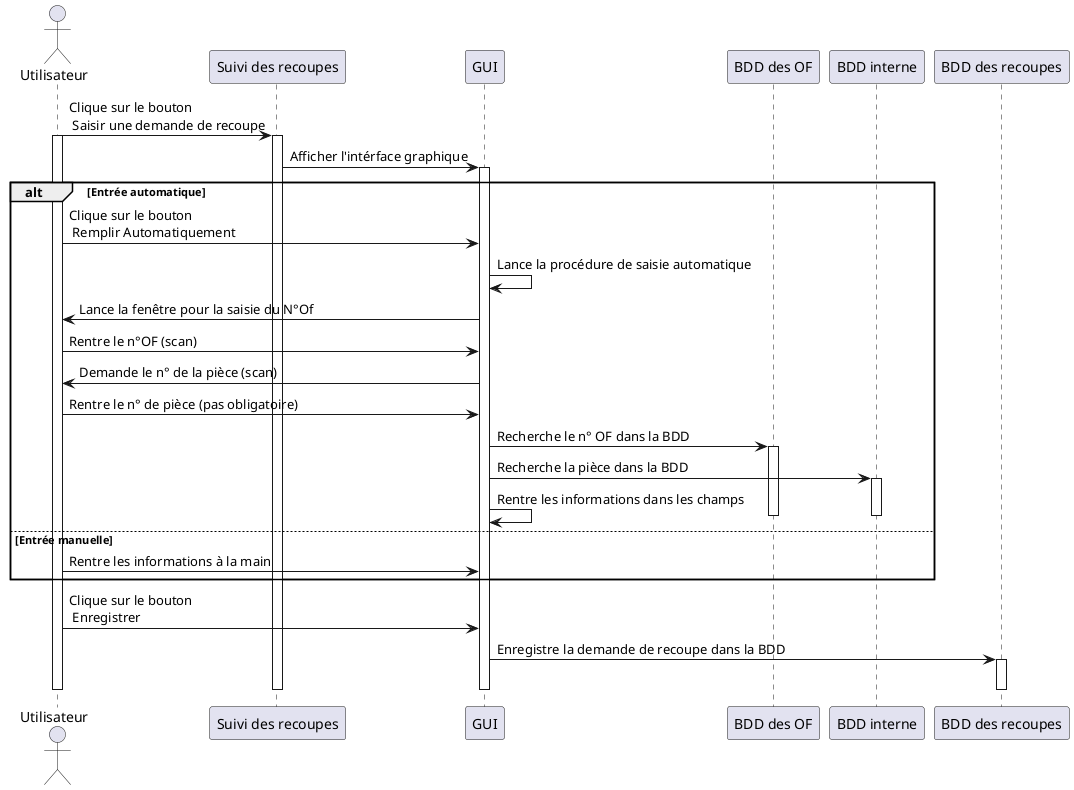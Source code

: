 @startuml global gestionnaire de stocks sequence

    
    'Create an actor "user"
    actor Utilisateur as usr
    participant "Suivi des recoupes" as sdr
    participant "GUI" as gui
    participant "BDD des OF" as bddOf
    participant "BDD interne" as bddInterne
    participant "BDD des recoupes" as bddRecoupe

    usr -> sdr : Clique sur le bouton \n Saisir une demande de recoupe
    Activate usr
    activate sdr
    sdr -> gui : Afficher l'intérface graphique
    Activate gui

    alt Entrée automatique
        usr -> gui : Clique sur le bouton \n Remplir Automatiquement
        gui -> gui : Lance la procédure de saisie automatique
        gui -> usr : Lance la fenêtre pour la saisie du N°Of
        usr -> gui : Rentre le n°OF (scan)
        gui -> usr : Demande le n° de la pièce (scan)
        usr -> gui : Rentre le n° de pièce (pas obligatoire)
        gui -> bddOf : Recherche le n° OF dans la BDD
        activate bddOf
        gui -> bddInterne : Recherche la pièce dans la BDD
        activate bddInterne
        gui -> gui : Rentre les informations dans les champs
        deactivate bddInterne
        deactivate bddOf
    else Entrée manuelle
        usr -> gui : Rentre les informations à la main
    end

    usr -> gui : Clique sur le bouton \n Enregistrer
    gui -> bddRecoupe : Enregistre la demande de recoupe dans la BDD
    activate bddRecoupe
    deactivate bddRecoupe
    deactivate gui
    deactivate usr
    deactivate sdr

@enduml